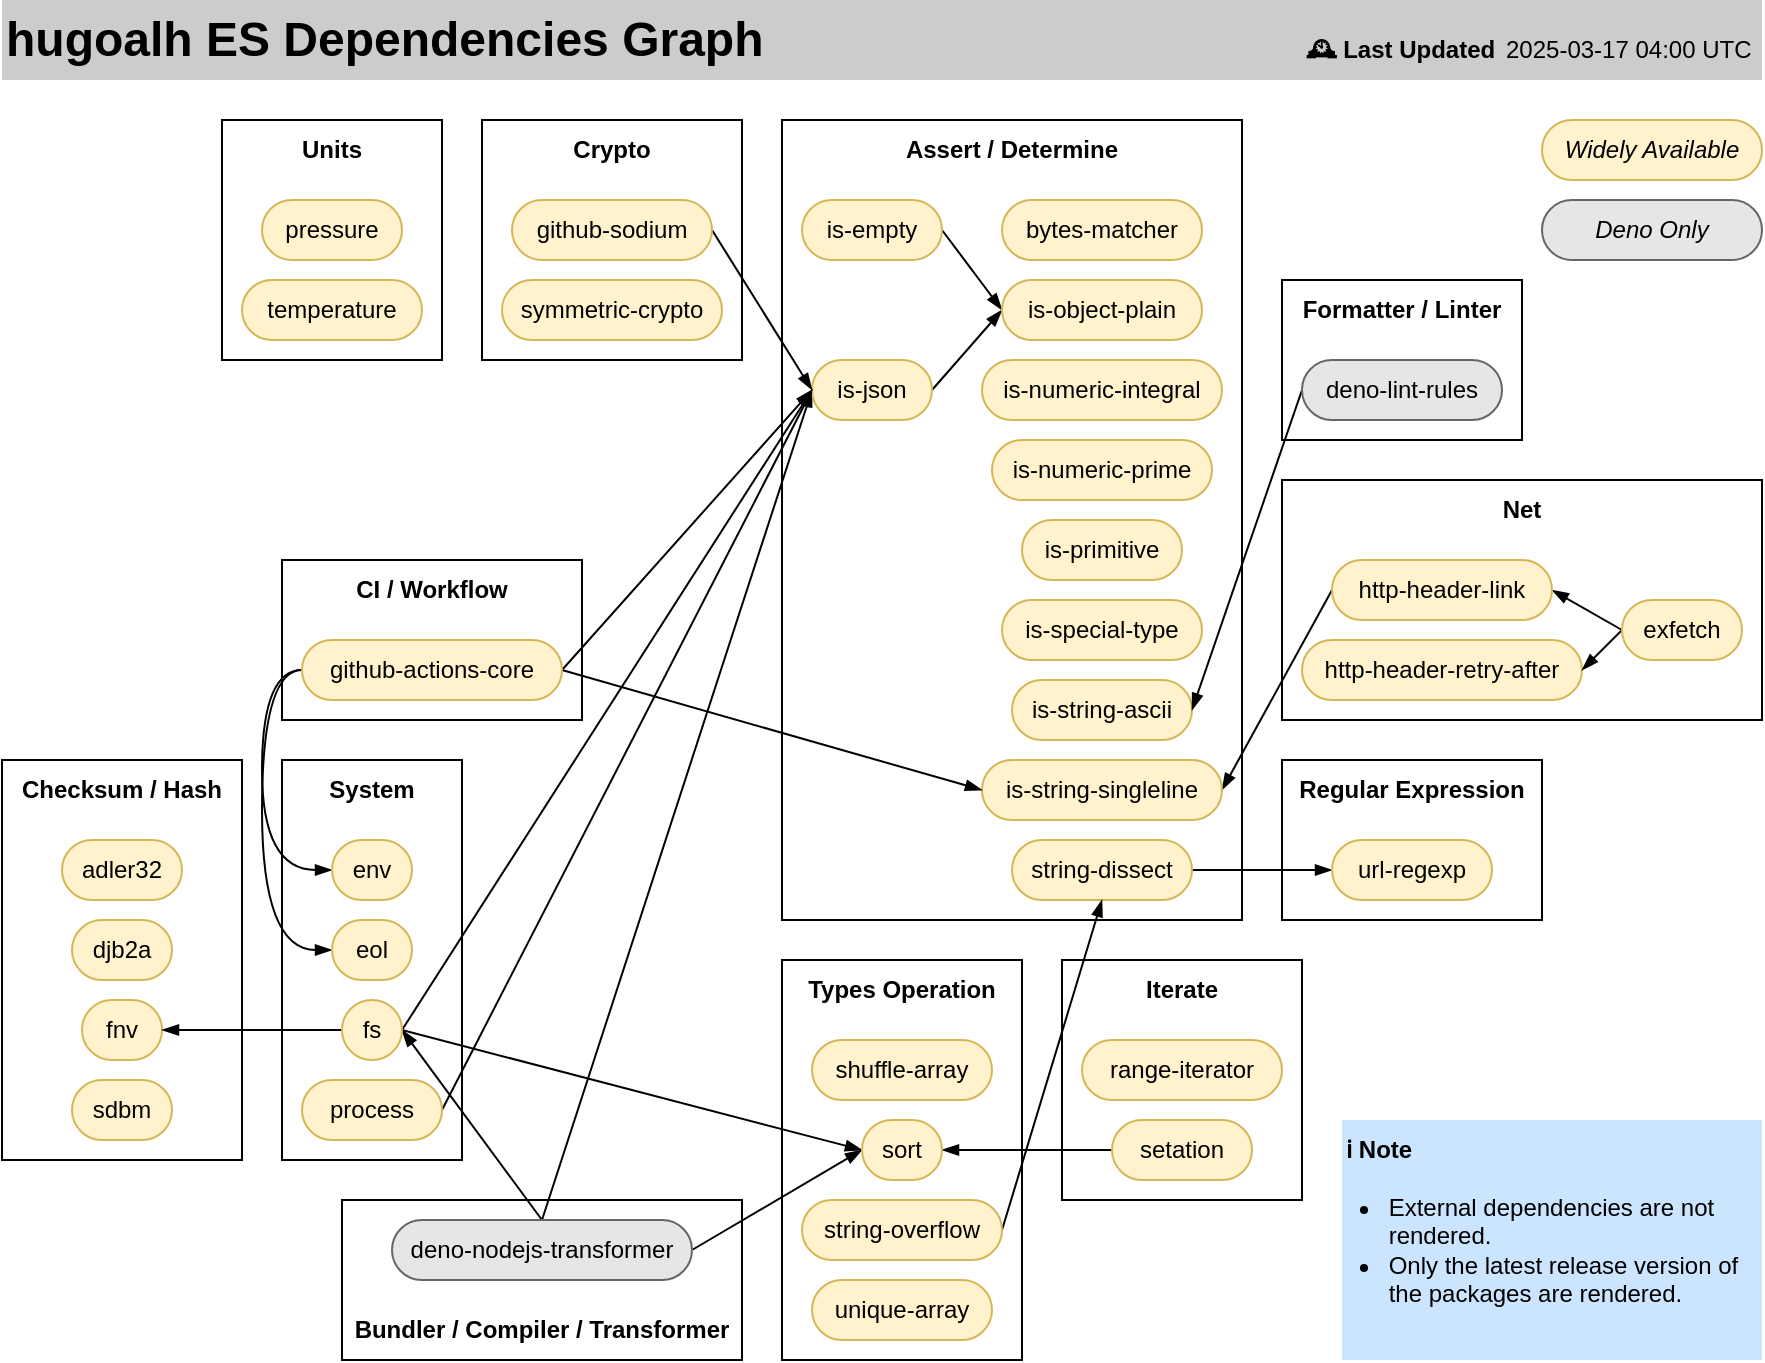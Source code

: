 <mxfile>
    <diagram id="flsh0N5JMIZf43IOwCOS" name="Main">
        <mxGraphModel dx="1122" dy="778" grid="1" gridSize="10" guides="1" tooltips="1" connect="1" arrows="1" fold="1" page="0" pageScale="1" pageWidth="800" pageHeight="800" background="none" math="0" shadow="0">
            <root>
                <mxCell id="0"/>
                <mxCell id="1" parent="0"/>
                <mxCell id="127" value="" style="rounded=0;whiteSpace=wrap;html=1;fillColor=#CCE5FF;strokeColor=none;" vertex="1" parent="1">
                    <mxGeometry x="310" y="400" width="210" height="120" as="geometry"/>
                </mxCell>
                <mxCell id="82" value="" style="rounded=0;whiteSpace=wrap;html=1;fillColor=none;shadow=0;" parent="1" vertex="1">
                    <mxGeometry x="-250" y="-100" width="110" height="120" as="geometry"/>
                </mxCell>
                <mxCell id="121" value="" style="rounded=0;whiteSpace=wrap;html=1;strokeColor=none;fillColor=#CCCCCC;arcSize=12;" parent="1" vertex="1">
                    <mxGeometry x="-360" y="-160" width="880" height="40" as="geometry"/>
                </mxCell>
                <mxCell id="122" value="🕰️&amp;nbsp;&lt;span style=&quot;background-color: transparent;&quot;&gt;Last Updated&lt;/span&gt;" style="text;html=1;align=left;verticalAlign=middle;whiteSpace=wrap;rounded=0;fontStyle=1;shadow=0;fontColor=default;" parent="1" vertex="1">
                    <mxGeometry x="290" y="-150" width="100" height="30" as="geometry"/>
                </mxCell>
                <mxCell id="123" value="&lt;span style=&quot;&quot;&gt;2025-03-17 04:00&lt;/span&gt;&lt;span style=&quot;background-color: transparent;&quot;&gt;&amp;nbsp;UTC&lt;/span&gt;" style="text;html=1;align=left;verticalAlign=middle;whiteSpace=wrap;rounded=0;fontStyle=0;shadow=0;fontColor=default;" parent="1" vertex="1">
                    <mxGeometry x="390" y="-150" width="130" height="30" as="geometry"/>
                </mxCell>
                <mxCell id="43" value="" style="rounded=0;whiteSpace=wrap;html=1;fillColor=none;shadow=0;" parent="1" vertex="1">
                    <mxGeometry x="280" y="-20" width="120" height="80" as="geometry"/>
                </mxCell>
                <mxCell id="20" value="" style="rounded=0;whiteSpace=wrap;html=1;fillColor=none;shadow=0;" parent="1" vertex="1">
                    <mxGeometry x="-190" y="440" width="200" height="80" as="geometry"/>
                </mxCell>
                <mxCell id="18" value="" style="rounded=0;whiteSpace=wrap;html=1;fillColor=none;shadow=0;" parent="1" vertex="1">
                    <mxGeometry x="280" y="80" width="240" height="120" as="geometry"/>
                </mxCell>
                <mxCell id="2" value="http-header-retry-after" style="text;html=1;align=center;verticalAlign=middle;whiteSpace=wrap;rounded=1;strokeColor=#d6b656;glass=0;shadow=0;fillColor=#fff2cc;labelBackgroundColor=none;labelBorderColor=none;spacing=2;arcSize=50;" parent="1" vertex="1">
                    <mxGeometry x="290" y="160" width="140" height="30" as="geometry"/>
                </mxCell>
                <mxCell id="14" style="html=1;exitX=0;exitY=0.5;exitDx=0;exitDy=0;entryX=1;entryY=0.5;entryDx=0;entryDy=0;flowAnimation=0;endArrow=blockThin;endFill=1;shadow=0;rounded=0;curved=1;" parent="1" source="3" target="6" edge="1">
                    <mxGeometry relative="1" as="geometry"/>
                </mxCell>
                <mxCell id="17" style="html=1;exitX=0;exitY=0.5;exitDx=0;exitDy=0;entryX=1;entryY=0.5;entryDx=0;entryDy=0;endArrow=blockThin;endFill=1;shadow=0;rounded=0;curved=1;" parent="1" source="3" target="2" edge="1">
                    <mxGeometry relative="1" as="geometry"/>
                </mxCell>
                <mxCell id="3" value="exfetch" style="text;html=1;align=center;verticalAlign=middle;whiteSpace=wrap;rounded=1;strokeColor=#d6b656;glass=0;shadow=0;fillColor=#fff2cc;labelBackgroundColor=none;labelBorderColor=none;spacing=2;absoluteArcSize=0;arcSize=50;" parent="1" vertex="1">
                    <mxGeometry x="450" y="140" width="60" height="30" as="geometry"/>
                </mxCell>
                <mxCell id="97" style="html=1;exitX=0;exitY=0.5;exitDx=0;exitDy=0;entryX=1;entryY=0.5;entryDx=0;entryDy=0;endArrow=blockThin;endFill=1;rounded=0;" parent="1" source="6" target="40" edge="1">
                    <mxGeometry relative="1" as="geometry"/>
                </mxCell>
                <mxCell id="6" value="http-header-link" style="text;html=1;align=center;verticalAlign=middle;whiteSpace=wrap;rounded=1;strokeColor=#d6b656;glass=0;shadow=0;fillColor=#fff2cc;labelBackgroundColor=none;labelBorderColor=none;spacing=2;arcSize=50;" parent="1" vertex="1">
                    <mxGeometry x="305" y="120" width="110" height="30" as="geometry"/>
                </mxCell>
                <mxCell id="19" value="Net" style="text;html=1;align=center;verticalAlign=middle;whiteSpace=wrap;rounded=0;fontStyle=1;shadow=0;" parent="1" vertex="1">
                    <mxGeometry x="280" y="80" width="240" height="30" as="geometry"/>
                </mxCell>
                <mxCell id="103" style="html=1;entryX=1;entryY=0.5;entryDx=0;entryDy=0;endArrow=blockThin;endFill=1;rounded=0;exitX=0.5;exitY=0;exitDx=0;exitDy=0;" parent="1" source="21" target="74" edge="1">
                    <mxGeometry relative="1" as="geometry"/>
                </mxCell>
                <mxCell id="104" style="edgeStyle=none;html=1;exitX=0.5;exitY=0;exitDx=0;exitDy=0;entryX=0;entryY=0.5;entryDx=0;entryDy=0;endArrow=blockThin;endFill=1;rounded=0;curved=1;" parent="1" source="21" target="33" edge="1">
                    <mxGeometry relative="1" as="geometry"/>
                </mxCell>
                <mxCell id="105" style="edgeStyle=none;html=1;exitX=1;exitY=0.5;exitDx=0;exitDy=0;entryX=0;entryY=0.5;entryDx=0;entryDy=0;endArrow=blockThin;endFill=1;rounded=0;curved=1;" parent="1" source="21" target="79" edge="1">
                    <mxGeometry relative="1" as="geometry"/>
                </mxCell>
                <mxCell id="21" value="deno-nodejs-transformer" style="text;html=1;align=center;verticalAlign=middle;whiteSpace=wrap;rounded=1;strokeColor=#666666;glass=0;shadow=0;fillColor=#E6E6E6;labelBackgroundColor=none;labelBorderColor=none;spacing=2;gradientColor=none;arcSize=50;" parent="1" vertex="1">
                    <mxGeometry x="-165" y="450" width="150" height="30" as="geometry"/>
                </mxCell>
                <mxCell id="29" value="" style="rounded=0;whiteSpace=wrap;html=1;fillColor=none;shadow=0;" parent="1" vertex="1">
                    <mxGeometry x="30" y="-100" width="230" height="400" as="geometry"/>
                </mxCell>
                <mxCell id="30" value="Assert / Determine" style="text;html=1;align=center;verticalAlign=middle;whiteSpace=wrap;rounded=0;fontStyle=1;shadow=0;" parent="1" vertex="1">
                    <mxGeometry x="30" y="-100" width="230" height="30" as="geometry"/>
                </mxCell>
                <mxCell id="31" value="bytes-matcher" style="text;html=1;align=center;verticalAlign=middle;whiteSpace=wrap;rounded=1;strokeColor=#d6b656;glass=0;shadow=0;fillColor=#fff2cc;labelBackgroundColor=none;labelBorderColor=none;spacing=2;arcSize=50;" parent="1" vertex="1">
                    <mxGeometry x="140" y="-60" width="100" height="30" as="geometry"/>
                </mxCell>
                <mxCell id="111" style="html=1;exitX=1;exitY=0.5;exitDx=0;exitDy=0;entryX=0;entryY=0.5;entryDx=0;entryDy=0;endArrow=blockThin;endFill=1;rounded=0;curved=1;" parent="1" source="32" target="34" edge="1">
                    <mxGeometry relative="1" as="geometry"/>
                </mxCell>
                <mxCell id="32" value="is-empty" style="text;html=1;align=center;verticalAlign=middle;whiteSpace=wrap;rounded=1;strokeColor=#d6b656;glass=0;shadow=0;fillColor=#fff2cc;labelBackgroundColor=none;labelBorderColor=none;spacing=2;arcSize=50;" parent="1" vertex="1">
                    <mxGeometry x="40" y="-60" width="70" height="30" as="geometry"/>
                </mxCell>
                <mxCell id="112" style="edgeStyle=none;html=1;exitX=1;exitY=0.5;exitDx=0;exitDy=0;entryX=0;entryY=0.5;entryDx=0;entryDy=0;endArrow=blockThin;endFill=1;rounded=0;curved=1;" parent="1" source="33" target="34" edge="1">
                    <mxGeometry relative="1" as="geometry"/>
                </mxCell>
                <mxCell id="33" value="is-json" style="text;html=1;align=center;verticalAlign=middle;whiteSpace=wrap;rounded=1;strokeColor=#d6b656;glass=0;shadow=0;fillColor=#fff2cc;labelBackgroundColor=none;labelBorderColor=none;spacing=2;arcSize=50;" parent="1" vertex="1">
                    <mxGeometry x="45" y="20" width="60" height="30" as="geometry"/>
                </mxCell>
                <mxCell id="34" value="is-object-plain" style="text;html=1;align=center;verticalAlign=middle;whiteSpace=wrap;rounded=1;strokeColor=#d6b656;glass=0;shadow=0;fillColor=#fff2cc;labelBackgroundColor=none;labelBorderColor=none;spacing=2;arcSize=50;" parent="1" vertex="1">
                    <mxGeometry x="140" y="-20" width="100" height="30" as="geometry"/>
                </mxCell>
                <mxCell id="35" value="is-primitive" style="text;html=1;align=center;verticalAlign=middle;whiteSpace=wrap;rounded=1;strokeColor=#d6b656;glass=0;shadow=0;fillColor=#fff2cc;labelBackgroundColor=none;labelBorderColor=none;spacing=2;arcSize=50;" parent="1" vertex="1">
                    <mxGeometry x="150" y="100" width="80" height="30" as="geometry"/>
                </mxCell>
                <mxCell id="36" value="is-special-type" style="text;html=1;align=center;verticalAlign=middle;whiteSpace=wrap;rounded=1;strokeColor=#d6b656;glass=0;shadow=0;fillColor=#fff2cc;labelBackgroundColor=none;labelBorderColor=none;spacing=2;arcSize=50;" parent="1" vertex="1">
                    <mxGeometry x="140" y="140" width="100" height="30" as="geometry"/>
                </mxCell>
                <mxCell id="37" value="is-numeric-integral" style="text;html=1;align=center;verticalAlign=middle;whiteSpace=wrap;rounded=1;strokeColor=#d6b656;glass=0;shadow=0;fillColor=#fff2cc;labelBackgroundColor=none;labelBorderColor=none;spacing=2;arcSize=50;" parent="1" vertex="1">
                    <mxGeometry x="130" y="20" width="120" height="30" as="geometry"/>
                </mxCell>
                <mxCell id="38" value="is-numeric-prime" style="text;html=1;align=center;verticalAlign=middle;whiteSpace=wrap;rounded=1;strokeColor=#d6b656;glass=0;shadow=0;fillColor=#fff2cc;labelBackgroundColor=none;labelBorderColor=none;spacing=2;arcSize=50;" parent="1" vertex="1">
                    <mxGeometry x="135" y="60" width="110" height="30" as="geometry"/>
                </mxCell>
                <mxCell id="39" value="is-string-ascii" style="text;html=1;align=center;verticalAlign=middle;whiteSpace=wrap;rounded=1;strokeColor=#d6b656;glass=0;shadow=0;fillColor=#fff2cc;labelBackgroundColor=none;labelBorderColor=none;spacing=2;arcSize=50;" parent="1" vertex="1">
                    <mxGeometry x="145" y="180" width="90" height="30" as="geometry"/>
                </mxCell>
                <mxCell id="40" value="is-string-singleline" style="text;html=1;align=center;verticalAlign=middle;whiteSpace=wrap;rounded=1;strokeColor=#d6b656;glass=0;shadow=0;fillColor=#fff2cc;labelBackgroundColor=none;labelBorderColor=none;spacing=2;arcSize=50;" parent="1" vertex="1">
                    <mxGeometry x="130" y="220" width="120" height="30" as="geometry"/>
                </mxCell>
                <mxCell id="96" style="edgeStyle=none;html=1;exitX=1;exitY=0.5;exitDx=0;exitDy=0;entryX=0;entryY=0.5;entryDx=0;entryDy=0;endArrow=blockThin;endFill=1;rounded=0;curved=1;" parent="1" source="41" target="68" edge="1">
                    <mxGeometry relative="1" as="geometry"/>
                </mxCell>
                <mxCell id="41" value="string-dissect" style="text;html=1;align=center;verticalAlign=middle;whiteSpace=wrap;rounded=1;strokeColor=#d6b656;glass=0;shadow=0;fillColor=#fff2cc;labelBackgroundColor=none;labelBorderColor=none;spacing=2;arcSize=50;" parent="1" vertex="1">
                    <mxGeometry x="145" y="260" width="90" height="30" as="geometry"/>
                </mxCell>
                <mxCell id="98" style="html=1;exitX=0;exitY=0.5;exitDx=0;exitDy=0;entryX=1;entryY=0.5;entryDx=0;entryDy=0;endArrow=blockThin;endFill=1;rounded=0;" parent="1" source="44" target="39" edge="1">
                    <mxGeometry relative="1" as="geometry"/>
                </mxCell>
                <mxCell id="44" value="deno-lint-rules" style="text;html=1;align=center;verticalAlign=middle;whiteSpace=wrap;rounded=1;strokeColor=#666666;glass=0;shadow=0;fillColor=#E6E6E6;labelBackgroundColor=none;labelBorderColor=none;spacing=2;gradientColor=none;arcSize=50;fillStyle=auto;" parent="1" vertex="1">
                    <mxGeometry x="290" y="20" width="100" height="30" as="geometry"/>
                </mxCell>
                <mxCell id="46" value="" style="rounded=0;whiteSpace=wrap;html=1;fillColor=none;shadow=0;strokeColor=default;" parent="1" vertex="1">
                    <mxGeometry x="-220" y="120" width="150" height="80" as="geometry"/>
                </mxCell>
                <mxCell id="47" value="CI / Workflow" style="text;html=1;align=center;verticalAlign=middle;whiteSpace=wrap;rounded=0;fontStyle=1;shadow=0;" parent="1" vertex="1">
                    <mxGeometry x="-220" y="120" width="150" height="30" as="geometry"/>
                </mxCell>
                <mxCell id="101" style="edgeStyle=orthogonalEdgeStyle;html=1;exitX=0;exitY=0.5;exitDx=0;exitDy=0;entryX=0;entryY=0.5;entryDx=0;entryDy=0;endArrow=blockThin;endFill=1;rounded=0;curved=1;" parent="1" source="48" target="72" edge="1">
                    <mxGeometry relative="1" as="geometry">
                        <Array as="points">
                            <mxPoint x="-230" y="175"/>
                            <mxPoint x="-230" y="275"/>
                        </Array>
                    </mxGeometry>
                </mxCell>
                <mxCell id="102" style="edgeStyle=orthogonalEdgeStyle;html=1;exitX=0;exitY=0.5;exitDx=0;exitDy=0;entryX=0;entryY=0.5;entryDx=0;entryDy=0;endArrow=blockThin;endFill=1;rounded=0;curved=1;" parent="1" source="48" target="73" edge="1">
                    <mxGeometry relative="1" as="geometry">
                        <Array as="points">
                            <mxPoint x="-230" y="175"/>
                            <mxPoint x="-230" y="315"/>
                        </Array>
                    </mxGeometry>
                </mxCell>
                <mxCell id="108" style="html=1;exitX=1;exitY=0.5;exitDx=0;exitDy=0;entryX=0;entryY=0.5;entryDx=0;entryDy=0;endArrow=blockThin;endFill=1;rounded=0;" parent="1" source="48" target="33" edge="1">
                    <mxGeometry relative="1" as="geometry"/>
                </mxCell>
                <mxCell id="109" style="edgeStyle=none;html=1;exitX=1;exitY=0.5;exitDx=0;exitDy=0;entryX=0;entryY=0.5;entryDx=0;entryDy=0;endArrow=blockThin;endFill=1;rounded=0;curved=1;" parent="1" source="48" target="40" edge="1">
                    <mxGeometry relative="1" as="geometry"/>
                </mxCell>
                <mxCell id="48" value="github-actions-core" style="text;html=1;align=center;verticalAlign=middle;whiteSpace=wrap;rounded=1;strokeColor=#d6b656;glass=0;shadow=0;fillColor=#fff2cc;labelBackgroundColor=none;labelBorderColor=none;spacing=2;arcSize=50;" parent="1" vertex="1">
                    <mxGeometry x="-210" y="160" width="130" height="30" as="geometry"/>
                </mxCell>
                <mxCell id="50" value="" style="rounded=0;whiteSpace=wrap;html=1;fillColor=none;shadow=0;" parent="1" vertex="1">
                    <mxGeometry x="-120" y="-100" width="130" height="120" as="geometry"/>
                </mxCell>
                <mxCell id="51" value="Crypto" style="text;html=1;align=center;verticalAlign=middle;whiteSpace=wrap;rounded=0;fontStyle=1;shadow=0;" parent="1" vertex="1">
                    <mxGeometry x="-120" y="-100" width="130" height="30" as="geometry"/>
                </mxCell>
                <mxCell id="110" style="edgeStyle=none;html=1;exitX=1;exitY=0.5;exitDx=0;exitDy=0;entryX=0;entryY=0.5;entryDx=0;entryDy=0;endArrow=blockThin;endFill=1;rounded=0;curved=1;" parent="1" source="52" target="33" edge="1">
                    <mxGeometry relative="1" as="geometry"/>
                </mxCell>
                <mxCell id="52" value="github-sodium" style="text;html=1;align=center;verticalAlign=middle;whiteSpace=wrap;rounded=1;strokeColor=#d6b656;glass=0;shadow=0;fillColor=#fff2cc;labelBackgroundColor=none;labelBorderColor=none;spacing=2;arcSize=50;" parent="1" vertex="1">
                    <mxGeometry x="-105" y="-60" width="100" height="30" as="geometry"/>
                </mxCell>
                <mxCell id="53" value="symmetric-crypto" style="text;html=1;align=center;verticalAlign=middle;whiteSpace=wrap;rounded=1;strokeColor=#d6b656;glass=0;shadow=0;fillColor=#fff2cc;labelBackgroundColor=none;labelBorderColor=none;spacing=2;arcSize=50;" parent="1" vertex="1">
                    <mxGeometry x="-110" y="-20" width="110" height="30" as="geometry"/>
                </mxCell>
                <mxCell id="54" value="" style="rounded=0;whiteSpace=wrap;html=1;fillColor=none;shadow=0;strokeColor=default;" parent="1" vertex="1">
                    <mxGeometry x="-360" y="220" width="120" height="200" as="geometry"/>
                </mxCell>
                <mxCell id="55" value="Checksum / Hash" style="text;html=1;align=center;verticalAlign=middle;whiteSpace=wrap;rounded=0;fontStyle=1;shadow=0;" parent="1" vertex="1">
                    <mxGeometry x="-360" y="220" width="120" height="30" as="geometry"/>
                </mxCell>
                <mxCell id="56" value="adler32" style="text;html=1;align=center;verticalAlign=middle;whiteSpace=wrap;rounded=1;strokeColor=#d6b656;glass=0;shadow=0;fillColor=#fff2cc;labelBackgroundColor=none;labelBorderColor=none;spacing=2;arcSize=50;" parent="1" vertex="1">
                    <mxGeometry x="-330" y="260" width="60" height="30" as="geometry"/>
                </mxCell>
                <mxCell id="57" value="djb2a" style="text;html=1;align=center;verticalAlign=middle;whiteSpace=wrap;rounded=1;strokeColor=#d6b656;glass=0;shadow=0;fillColor=#fff2cc;labelBackgroundColor=none;labelBorderColor=none;spacing=2;arcSize=50;" parent="1" vertex="1">
                    <mxGeometry x="-325" y="300" width="50" height="30" as="geometry"/>
                </mxCell>
                <mxCell id="58" value="fnv" style="text;html=1;align=center;verticalAlign=middle;whiteSpace=wrap;rounded=1;strokeColor=#d6b656;glass=0;shadow=0;fillColor=#fff2cc;labelBackgroundColor=none;labelBorderColor=none;spacing=2;arcSize=50;" parent="1" vertex="1">
                    <mxGeometry x="-320" y="340" width="40" height="30" as="geometry"/>
                </mxCell>
                <mxCell id="59" value="sdbm" style="text;html=1;align=center;verticalAlign=middle;whiteSpace=wrap;rounded=1;strokeColor=#d6b656;glass=0;shadow=0;fillColor=#fff2cc;labelBackgroundColor=none;labelBorderColor=none;spacing=2;arcSize=50;" parent="1" vertex="1">
                    <mxGeometry x="-325" y="380" width="50" height="30" as="geometry"/>
                </mxCell>
                <mxCell id="60" value="" style="rounded=0;whiteSpace=wrap;html=1;fillColor=none;arcSize=12;glass=0;shadow=0;strokeColor=default;" parent="1" vertex="1">
                    <mxGeometry x="170" y="320" width="120" height="120" as="geometry"/>
                </mxCell>
                <mxCell id="61" value="Iterate" style="text;html=1;align=center;verticalAlign=middle;whiteSpace=wrap;rounded=0;fontStyle=1;shadow=0;" parent="1" vertex="1">
                    <mxGeometry x="170" y="320" width="120" height="30" as="geometry"/>
                </mxCell>
                <mxCell id="62" value="range-iterator" style="text;html=1;align=center;verticalAlign=middle;whiteSpace=wrap;rounded=1;strokeColor=#d6b656;glass=0;shadow=0;fillColor=#fff2cc;labelBackgroundColor=none;labelBorderColor=none;spacing=2;arcSize=50;" parent="1" vertex="1">
                    <mxGeometry x="180" y="360" width="100" height="30" as="geometry"/>
                </mxCell>
                <mxCell id="99" style="edgeStyle=none;html=1;exitX=0;exitY=0.5;exitDx=0;exitDy=0;entryX=1;entryY=0.5;entryDx=0;entryDy=0;endArrow=blockThin;endFill=1;rounded=0;curved=1;" parent="1" source="63" target="79" edge="1">
                    <mxGeometry relative="1" as="geometry"/>
                </mxCell>
                <mxCell id="63" value="setation" style="text;html=1;align=center;verticalAlign=middle;whiteSpace=wrap;rounded=1;strokeColor=#d6b656;glass=0;shadow=0;fillColor=#fff2cc;labelBackgroundColor=none;labelBorderColor=none;spacing=2;arcSize=50;" parent="1" vertex="1">
                    <mxGeometry x="195" y="400" width="70" height="30" as="geometry"/>
                </mxCell>
                <mxCell id="66" value="" style="rounded=0;whiteSpace=wrap;html=1;fillColor=none;shadow=0;strokeColor=default;" parent="1" vertex="1">
                    <mxGeometry x="280" y="220" width="130" height="80" as="geometry"/>
                </mxCell>
                <mxCell id="67" value="Regular Expression" style="text;html=1;align=center;verticalAlign=middle;whiteSpace=wrap;rounded=0;fontStyle=1;shadow=0;" parent="1" vertex="1">
                    <mxGeometry x="280" y="220" width="130" height="30" as="geometry"/>
                </mxCell>
                <mxCell id="68" value="url-regexp" style="text;html=1;align=center;verticalAlign=middle;whiteSpace=wrap;rounded=1;strokeColor=#d6b656;glass=0;shadow=0;fillColor=#fff2cc;labelBackgroundColor=none;labelBorderColor=none;spacing=2;arcSize=50;" parent="1" vertex="1">
                    <mxGeometry x="305" y="260" width="80" height="30" as="geometry"/>
                </mxCell>
                <mxCell id="70" value="" style="rounded=0;whiteSpace=wrap;html=1;fillColor=none;shadow=0;strokeColor=default;" parent="1" vertex="1">
                    <mxGeometry x="-220" y="220" width="90" height="200" as="geometry"/>
                </mxCell>
                <mxCell id="71" value="System" style="text;html=1;align=center;verticalAlign=middle;whiteSpace=wrap;rounded=0;fontStyle=1;shadow=0;" parent="1" vertex="1">
                    <mxGeometry x="-220" y="220" width="90" height="30" as="geometry"/>
                </mxCell>
                <mxCell id="72" value="env" style="text;html=1;align=center;verticalAlign=middle;whiteSpace=wrap;rounded=1;strokeColor=#d6b656;glass=0;shadow=0;fillColor=#fff2cc;labelBackgroundColor=none;labelBorderColor=none;spacing=2;arcSize=50;" parent="1" vertex="1">
                    <mxGeometry x="-195" y="260" width="40" height="30" as="geometry"/>
                </mxCell>
                <mxCell id="73" value="eol" style="text;html=1;align=center;verticalAlign=middle;whiteSpace=wrap;rounded=1;strokeColor=#d6b656;glass=0;shadow=0;fillColor=#fff2cc;labelBackgroundColor=none;labelBorderColor=none;spacing=2;arcSize=50;" parent="1" vertex="1">
                    <mxGeometry x="-195" y="300" width="40" height="30" as="geometry"/>
                </mxCell>
                <mxCell id="95" style="html=1;exitX=0;exitY=0.5;exitDx=0;exitDy=0;endArrow=blockThin;endFill=1;rounded=0;curved=1;entryX=1;entryY=0.5;entryDx=0;entryDy=0;" parent="1" source="74" edge="1" target="58">
                    <mxGeometry relative="1" as="geometry">
                        <mxPoint x="-310" y="575" as="targetPoint"/>
                    </mxGeometry>
                </mxCell>
                <mxCell id="106" style="html=1;exitX=1;exitY=0.5;exitDx=0;exitDy=0;entryX=0;entryY=0.5;entryDx=0;entryDy=0;endArrow=blockThin;endFill=1;rounded=0;" parent="1" source="74" target="33" edge="1">
                    <mxGeometry relative="1" as="geometry"/>
                </mxCell>
                <mxCell id="107" style="html=1;exitX=1;exitY=0.5;exitDx=0;exitDy=0;entryX=0;entryY=0.5;entryDx=0;entryDy=0;endArrow=blockThin;endFill=1;rounded=0;" parent="1" source="74" target="79" edge="1">
                    <mxGeometry relative="1" as="geometry"/>
                </mxCell>
                <mxCell id="74" value="fs" style="text;html=1;align=center;verticalAlign=middle;whiteSpace=wrap;rounded=1;strokeColor=#d6b656;glass=0;shadow=0;fillColor=#fff2cc;labelBackgroundColor=none;labelBorderColor=none;spacing=2;arcSize=50;" parent="1" vertex="1">
                    <mxGeometry x="-190" y="340" width="30" height="30" as="geometry"/>
                </mxCell>
                <mxCell id="113" style="edgeStyle=none;html=1;exitX=1;exitY=0.5;exitDx=0;exitDy=0;entryX=0;entryY=0.5;entryDx=0;entryDy=0;endArrow=blockThin;endFill=1;rounded=0;curved=1;" parent="1" source="75" target="33" edge="1">
                    <mxGeometry relative="1" as="geometry"/>
                </mxCell>
                <mxCell id="75" value="process" style="text;html=1;align=center;verticalAlign=middle;whiteSpace=wrap;rounded=1;strokeColor=#d6b656;glass=0;shadow=0;fillColor=#fff2cc;labelBackgroundColor=none;labelBorderColor=none;spacing=2;arcSize=50;" parent="1" vertex="1">
                    <mxGeometry x="-210" y="380" width="70" height="30" as="geometry"/>
                </mxCell>
                <mxCell id="76" value="" style="rounded=0;whiteSpace=wrap;html=1;fillColor=none;shadow=0;strokeColor=default;" parent="1" vertex="1">
                    <mxGeometry x="30" y="320" width="120" height="200" as="geometry"/>
                </mxCell>
                <mxCell id="77" value="Types Operation" style="text;html=1;align=center;verticalAlign=middle;whiteSpace=wrap;rounded=0;fontStyle=1;shadow=0;" parent="1" vertex="1">
                    <mxGeometry x="30" y="320" width="120" height="30" as="geometry"/>
                </mxCell>
                <mxCell id="78" value="shuffle-array" style="text;html=1;align=center;verticalAlign=middle;whiteSpace=wrap;rounded=1;strokeColor=#d6b656;glass=0;shadow=0;fillColor=#fff2cc;labelBackgroundColor=none;labelBorderColor=none;spacing=2;arcSize=50;" parent="1" vertex="1">
                    <mxGeometry x="45" y="360" width="90" height="30" as="geometry"/>
                </mxCell>
                <mxCell id="79" value="sort" style="text;html=1;align=center;verticalAlign=middle;whiteSpace=wrap;rounded=1;strokeColor=#d6b656;glass=0;shadow=0;fillColor=#fff2cc;labelBackgroundColor=none;labelBorderColor=none;spacing=2;arcSize=50;" parent="1" vertex="1">
                    <mxGeometry x="70" y="400" width="40" height="30" as="geometry"/>
                </mxCell>
                <mxCell id="100" style="edgeStyle=none;html=1;exitX=1;exitY=0.5;exitDx=0;exitDy=0;entryX=0.5;entryY=1;entryDx=0;entryDy=0;endArrow=blockThin;endFill=1;rounded=0;curved=1;" parent="1" source="80" target="41" edge="1">
                    <mxGeometry relative="1" as="geometry"/>
                </mxCell>
                <mxCell id="80" value="string-overflow" style="text;html=1;align=center;verticalAlign=middle;whiteSpace=wrap;rounded=1;strokeColor=#d6b656;glass=0;shadow=0;fillColor=#fff2cc;labelBackgroundColor=none;labelBorderColor=none;spacing=2;arcSize=50;" parent="1" vertex="1">
                    <mxGeometry x="40" y="440" width="100" height="30" as="geometry"/>
                </mxCell>
                <mxCell id="81" value="unique-array" style="text;html=1;align=center;verticalAlign=middle;whiteSpace=wrap;rounded=1;strokeColor=#d6b656;glass=0;shadow=0;fillColor=#fff2cc;labelBackgroundColor=none;labelBorderColor=none;spacing=2;arcSize=50;" parent="1" vertex="1">
                    <mxGeometry x="45" y="480" width="90" height="30" as="geometry"/>
                </mxCell>
                <mxCell id="83" value="Units" style="text;html=1;align=center;verticalAlign=middle;whiteSpace=wrap;rounded=0;fontStyle=1;shadow=0;" parent="1" vertex="1">
                    <mxGeometry x="-250" y="-100" width="110" height="30" as="geometry"/>
                </mxCell>
                <mxCell id="84" value="pressure" style="text;html=1;align=center;verticalAlign=middle;whiteSpace=wrap;rounded=1;strokeColor=#d6b656;glass=0;shadow=0;fillColor=#fff2cc;labelBackgroundColor=none;labelBorderColor=none;spacing=2;arcSize=50;" parent="1" vertex="1">
                    <mxGeometry x="-230" y="-60" width="70" height="30" as="geometry"/>
                </mxCell>
                <mxCell id="85" value="temperature" style="text;html=1;align=center;verticalAlign=middle;whiteSpace=wrap;rounded=1;strokeColor=#d6b656;glass=0;shadow=0;fillColor=#fff2cc;labelBackgroundColor=none;labelBorderColor=none;spacing=2;arcSize=50;" parent="1" vertex="1">
                    <mxGeometry x="-240" y="-20" width="90" height="30" as="geometry"/>
                </mxCell>
                <mxCell id="26" value="Bundler / Compiler / Transformer" style="text;html=1;align=center;verticalAlign=middle;whiteSpace=wrap;rounded=0;fontStyle=1;shadow=0;" parent="1" vertex="1">
                    <mxGeometry x="-190" y="490" width="200" height="30" as="geometry"/>
                </mxCell>
                <mxCell id="42" value="Formatter / Linter" style="text;html=1;align=center;verticalAlign=middle;whiteSpace=wrap;rounded=0;fontStyle=1;shadow=0;" parent="1" vertex="1">
                    <mxGeometry x="280" y="-20" width="120" height="30" as="geometry"/>
                </mxCell>
                <mxCell id="124" value="hugoalh ES Dependencies Graph" style="text;strokeColor=none;fillColor=none;html=1;fontSize=24;fontStyle=1;verticalAlign=middle;align=left;whiteSpace=wrap;" vertex="1" parent="1">
                    <mxGeometry x="-360" y="-160" width="390" height="40" as="geometry"/>
                </mxCell>
                <mxCell id="126" value="ℹ️ Note" style="text;html=1;align=left;verticalAlign=middle;whiteSpace=wrap;rounded=0;fontStyle=1" vertex="1" parent="1">
                    <mxGeometry x="310" y="400" width="210" height="30" as="geometry"/>
                </mxCell>
                <mxCell id="128" value="&lt;ul style=&quot;padding-left: 16pt; margin-top: 0px; margin-bottom: 0px;&quot;&gt;&lt;li&gt;External dependencies are not rendered.&lt;/li&gt;&lt;li&gt;Only the latest release version of the packages are rendered.&lt;/li&gt;&lt;/ul&gt;" style="text;html=1;align=left;verticalAlign=top;whiteSpace=wrap;rounded=0;" vertex="1" parent="1">
                    <mxGeometry x="310" y="430" width="210" height="90" as="geometry"/>
                </mxCell>
                <mxCell id="129" value="Widely Available" style="text;html=1;align=center;verticalAlign=middle;whiteSpace=wrap;rounded=1;strokeColor=#d6b656;glass=0;shadow=0;fillColor=#fff2cc;labelBackgroundColor=none;labelBorderColor=none;spacing=2;arcSize=50;fontStyle=2" vertex="1" parent="1">
                    <mxGeometry x="410" y="-100" width="110" height="30" as="geometry"/>
                </mxCell>
                <mxCell id="130" value="Deno Only" style="text;html=1;align=center;verticalAlign=middle;whiteSpace=wrap;rounded=1;strokeColor=#666666;glass=0;shadow=0;fillColor=#E6E6E6;labelBackgroundColor=none;labelBorderColor=none;spacing=2;gradientColor=none;arcSize=50;fillStyle=auto;fontStyle=2" vertex="1" parent="1">
                    <mxGeometry x="410" y="-60" width="110" height="30" as="geometry"/>
                </mxCell>
            </root>
        </mxGraphModel>
    </diagram>
</mxfile>